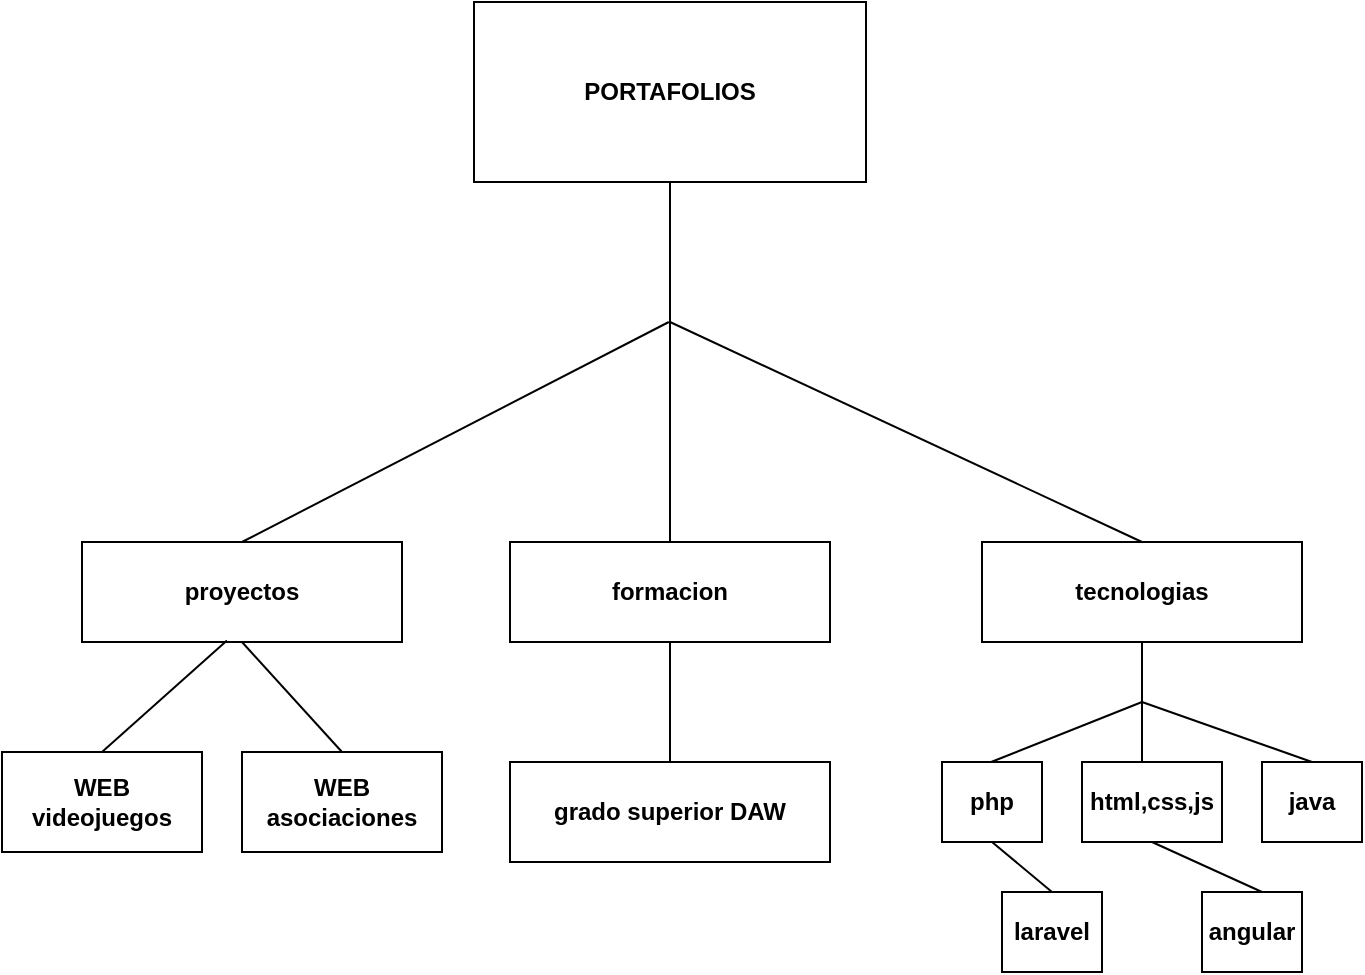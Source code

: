 <mxfile version="25.0.1">
  <diagram name="Página-1" id="BxX0nzFmQJl6e2q6VrrE">
    <mxGraphModel dx="503" dy="265" grid="1" gridSize="10" guides="1" tooltips="1" connect="1" arrows="1" fold="1" page="1" pageScale="1" pageWidth="827" pageHeight="1169" math="0" shadow="0">
      <root>
        <mxCell id="0" />
        <mxCell id="1" parent="0" />
        <mxCell id="9RzZbeZzAyRBjFit2fkM-1" value="&lt;b&gt;PORTAFOLIOS&lt;/b&gt;" style="rounded=0;whiteSpace=wrap;html=1;" vertex="1" parent="1">
          <mxGeometry x="316" y="50" width="196" height="90" as="geometry" />
        </mxCell>
        <mxCell id="9RzZbeZzAyRBjFit2fkM-2" value="" style="endArrow=none;html=1;rounded=0;entryX=0.5;entryY=1;entryDx=0;entryDy=0;exitX=0.5;exitY=0;exitDx=0;exitDy=0;" edge="1" parent="1" source="9RzZbeZzAyRBjFit2fkM-4" target="9RzZbeZzAyRBjFit2fkM-1">
          <mxGeometry width="50" height="50" relative="1" as="geometry">
            <mxPoint x="414" y="240" as="sourcePoint" />
            <mxPoint x="460" y="260" as="targetPoint" />
          </mxGeometry>
        </mxCell>
        <mxCell id="9RzZbeZzAyRBjFit2fkM-3" value="&lt;b&gt;proyectos&lt;/b&gt;" style="rounded=0;whiteSpace=wrap;html=1;" vertex="1" parent="1">
          <mxGeometry x="120" y="320" width="160" height="50" as="geometry" />
        </mxCell>
        <mxCell id="9RzZbeZzAyRBjFit2fkM-4" value="&lt;b&gt;formacion&lt;/b&gt;" style="rounded=0;whiteSpace=wrap;html=1;" vertex="1" parent="1">
          <mxGeometry x="334" y="320" width="160" height="50" as="geometry" />
        </mxCell>
        <mxCell id="9RzZbeZzAyRBjFit2fkM-5" value="&lt;b&gt;tecnologias&lt;/b&gt;" style="rounded=0;whiteSpace=wrap;html=1;" vertex="1" parent="1">
          <mxGeometry x="570" y="320" width="160" height="50" as="geometry" />
        </mxCell>
        <mxCell id="9RzZbeZzAyRBjFit2fkM-6" value="" style="endArrow=none;html=1;rounded=0;exitX=0.5;exitY=1;exitDx=0;exitDy=0;" edge="1" parent="1" source="9RzZbeZzAyRBjFit2fkM-4">
          <mxGeometry width="50" height="50" relative="1" as="geometry">
            <mxPoint x="320" y="510" as="sourcePoint" />
            <mxPoint x="414" y="430" as="targetPoint" />
          </mxGeometry>
        </mxCell>
        <mxCell id="9RzZbeZzAyRBjFit2fkM-7" value="&lt;b&gt;grado superior DAW&lt;/b&gt;" style="rounded=0;whiteSpace=wrap;html=1;" vertex="1" parent="1">
          <mxGeometry x="334" y="430" width="160" height="50" as="geometry" />
        </mxCell>
        <mxCell id="9RzZbeZzAyRBjFit2fkM-8" value="" style="endArrow=none;html=1;rounded=0;exitX=0.5;exitY=1;exitDx=0;exitDy=0;" edge="1" parent="1">
          <mxGeometry width="50" height="50" relative="1" as="geometry">
            <mxPoint x="650" y="370" as="sourcePoint" />
            <mxPoint x="650" y="430" as="targetPoint" />
          </mxGeometry>
        </mxCell>
        <mxCell id="9RzZbeZzAyRBjFit2fkM-9" value="&lt;b&gt;php&lt;/b&gt;" style="rounded=0;whiteSpace=wrap;html=1;" vertex="1" parent="1">
          <mxGeometry x="550" y="430" width="50" height="40" as="geometry" />
        </mxCell>
        <mxCell id="9RzZbeZzAyRBjFit2fkM-10" value="&lt;b&gt;html,css,js&lt;/b&gt;" style="rounded=0;whiteSpace=wrap;html=1;" vertex="1" parent="1">
          <mxGeometry x="620" y="430" width="70" height="40" as="geometry" />
        </mxCell>
        <mxCell id="9RzZbeZzAyRBjFit2fkM-12" value="&lt;b&gt;java&lt;/b&gt;" style="rounded=0;whiteSpace=wrap;html=1;" vertex="1" parent="1">
          <mxGeometry x="710" y="430" width="50" height="40" as="geometry" />
        </mxCell>
        <mxCell id="9RzZbeZzAyRBjFit2fkM-13" value="&lt;b&gt;laravel&lt;/b&gt;" style="rounded=0;whiteSpace=wrap;html=1;" vertex="1" parent="1">
          <mxGeometry x="580" y="495" width="50" height="40" as="geometry" />
        </mxCell>
        <mxCell id="9RzZbeZzAyRBjFit2fkM-14" value="&lt;b&gt;angular&lt;/b&gt;" style="rounded=0;whiteSpace=wrap;html=1;" vertex="1" parent="1">
          <mxGeometry x="680" y="495" width="50" height="40" as="geometry" />
        </mxCell>
        <mxCell id="9RzZbeZzAyRBjFit2fkM-15" value="" style="endArrow=none;html=1;rounded=0;" edge="1" parent="1">
          <mxGeometry width="50" height="50" relative="1" as="geometry">
            <mxPoint x="650" y="400" as="sourcePoint" />
            <mxPoint x="574.58" y="430" as="targetPoint" />
          </mxGeometry>
        </mxCell>
        <mxCell id="9RzZbeZzAyRBjFit2fkM-16" value="" style="endArrow=none;html=1;rounded=0;entryX=0.5;entryY=0;entryDx=0;entryDy=0;" edge="1" parent="1" target="9RzZbeZzAyRBjFit2fkM-12">
          <mxGeometry width="50" height="50" relative="1" as="geometry">
            <mxPoint x="650" y="400" as="sourcePoint" />
            <mxPoint x="584.58" y="440" as="targetPoint" />
          </mxGeometry>
        </mxCell>
        <mxCell id="9RzZbeZzAyRBjFit2fkM-17" value="" style="endArrow=none;html=1;rounded=0;entryX=0.5;entryY=1;entryDx=0;entryDy=0;exitX=0.5;exitY=0;exitDx=0;exitDy=0;" edge="1" parent="1" source="9RzZbeZzAyRBjFit2fkM-13" target="9RzZbeZzAyRBjFit2fkM-9">
          <mxGeometry width="50" height="50" relative="1" as="geometry">
            <mxPoint x="660" y="410" as="sourcePoint" />
            <mxPoint x="584.58" y="440" as="targetPoint" />
          </mxGeometry>
        </mxCell>
        <mxCell id="9RzZbeZzAyRBjFit2fkM-18" value="" style="endArrow=none;html=1;rounded=0;entryX=0.5;entryY=1;entryDx=0;entryDy=0;exitX=0.5;exitY=0;exitDx=0;exitDy=0;" edge="1" parent="1" target="9RzZbeZzAyRBjFit2fkM-10">
          <mxGeometry width="50" height="50" relative="1" as="geometry">
            <mxPoint x="710" y="495" as="sourcePoint" />
            <mxPoint x="680" y="470" as="targetPoint" />
          </mxGeometry>
        </mxCell>
        <mxCell id="9RzZbeZzAyRBjFit2fkM-19" value="" style="endArrow=none;html=1;rounded=0;entryX=0.5;entryY=0;entryDx=0;entryDy=0;" edge="1" parent="1" target="9RzZbeZzAyRBjFit2fkM-3">
          <mxGeometry width="50" height="50" relative="1" as="geometry">
            <mxPoint x="413.42" y="210" as="sourcePoint" />
            <mxPoint x="338" y="240" as="targetPoint" />
          </mxGeometry>
        </mxCell>
        <mxCell id="9RzZbeZzAyRBjFit2fkM-20" value="" style="endArrow=none;html=1;rounded=0;exitX=0.5;exitY=0;exitDx=0;exitDy=0;" edge="1" parent="1" source="9RzZbeZzAyRBjFit2fkM-5">
          <mxGeometry width="50" height="50" relative="1" as="geometry">
            <mxPoint x="644" y="310" as="sourcePoint" />
            <mxPoint x="414" y="210" as="targetPoint" />
          </mxGeometry>
        </mxCell>
        <mxCell id="9RzZbeZzAyRBjFit2fkM-21" value="" style="endArrow=none;html=1;rounded=0;exitX=0.5;exitY=1;exitDx=0;exitDy=0;entryX=0.5;entryY=0;entryDx=0;entryDy=0;" edge="1" parent="1" source="9RzZbeZzAyRBjFit2fkM-3" target="9RzZbeZzAyRBjFit2fkM-22">
          <mxGeometry width="50" height="50" relative="1" as="geometry">
            <mxPoint x="430" y="500" as="sourcePoint" />
            <mxPoint x="200" y="420" as="targetPoint" />
          </mxGeometry>
        </mxCell>
        <mxCell id="9RzZbeZzAyRBjFit2fkM-22" value="&lt;b&gt;WEB asociaciones&lt;/b&gt;" style="rounded=0;whiteSpace=wrap;html=1;" vertex="1" parent="1">
          <mxGeometry x="200" y="425" width="100" height="50" as="geometry" />
        </mxCell>
        <mxCell id="9RzZbeZzAyRBjFit2fkM-23" value="&lt;b&gt;WEB&lt;/b&gt;&lt;div&gt;&lt;b&gt;videojuegos&lt;/b&gt;&lt;/div&gt;" style="rounded=0;whiteSpace=wrap;html=1;" vertex="1" parent="1">
          <mxGeometry x="80" y="425" width="100" height="50" as="geometry" />
        </mxCell>
        <mxCell id="9RzZbeZzAyRBjFit2fkM-24" value="" style="endArrow=none;html=1;rounded=0;exitX=0.453;exitY=0.986;exitDx=0;exitDy=0;entryX=0.5;entryY=0;entryDx=0;entryDy=0;exitPerimeter=0;" edge="1" parent="1" source="9RzZbeZzAyRBjFit2fkM-3" target="9RzZbeZzAyRBjFit2fkM-23">
          <mxGeometry width="50" height="50" relative="1" as="geometry">
            <mxPoint x="210" y="380" as="sourcePoint" />
            <mxPoint x="260" y="435" as="targetPoint" />
          </mxGeometry>
        </mxCell>
      </root>
    </mxGraphModel>
  </diagram>
</mxfile>
